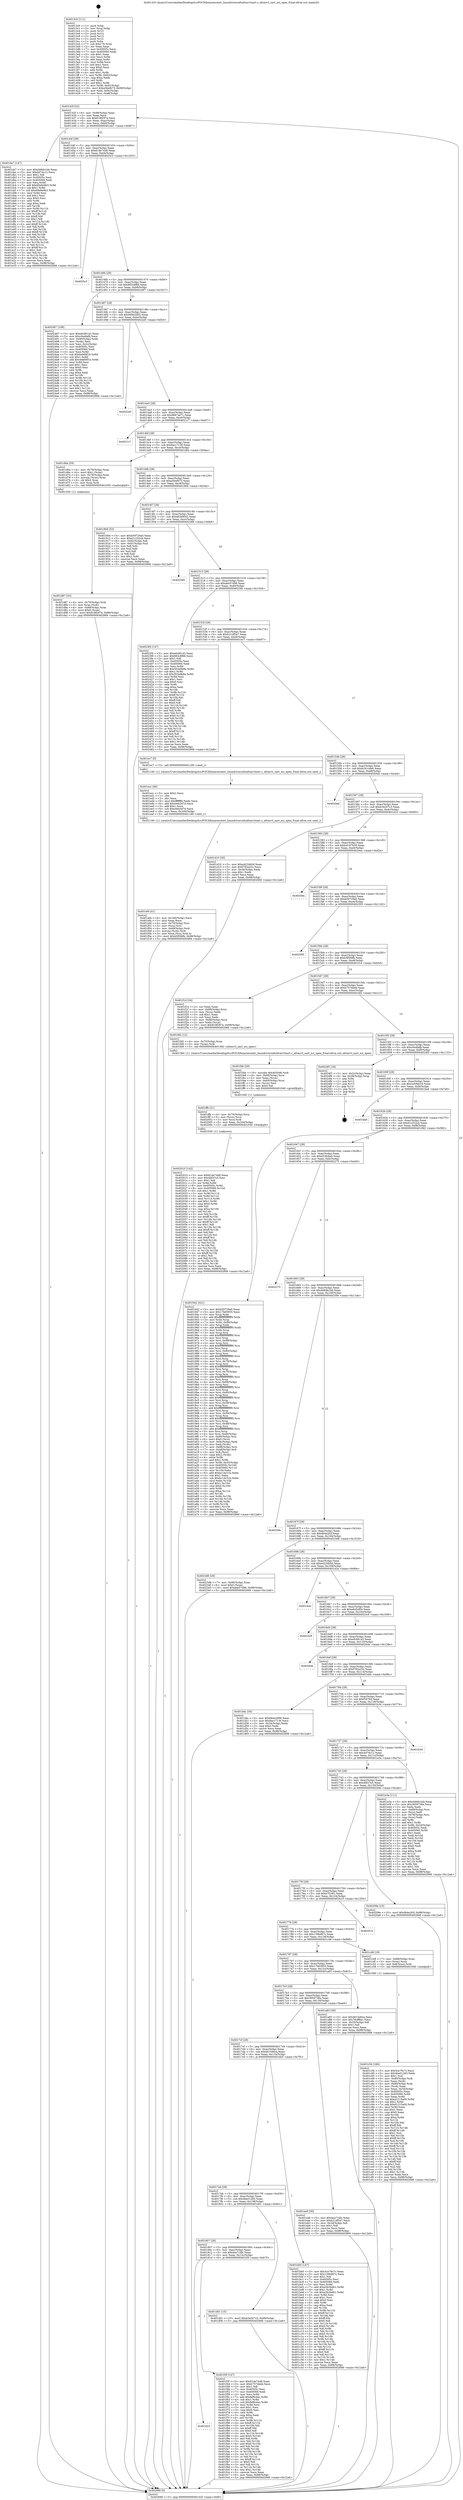 digraph "0x4013c0" {
  label = "0x4013c0 (/mnt/c/Users/mathe/Desktop/tcc/POCII/binaries/extr_linuxdriversnfcnfcmrvluart.c_nfcmrvl_uart_nci_open_Final-ollvm.out::main(0))"
  labelloc = "t"
  node[shape=record]

  Entry [label="",width=0.3,height=0.3,shape=circle,fillcolor=black,style=filled]
  "0x40142f" [label="{
     0x40142f [32]\l
     | [instrs]\l
     &nbsp;&nbsp;0x40142f \<+6\>: mov -0x98(%rbp),%eax\l
     &nbsp;&nbsp;0x401435 \<+2\>: mov %eax,%ecx\l
     &nbsp;&nbsp;0x401437 \<+6\>: sub $0x818f297e,%ecx\l
     &nbsp;&nbsp;0x40143d \<+6\>: mov %eax,-0xac(%rbp)\l
     &nbsp;&nbsp;0x401443 \<+6\>: mov %ecx,-0xb0(%rbp)\l
     &nbsp;&nbsp;0x401449 \<+6\>: je 0000000000401da7 \<main+0x9e7\>\l
  }"]
  "0x401da7" [label="{
     0x401da7 [147]\l
     | [instrs]\l
     &nbsp;&nbsp;0x401da7 \<+5\>: mov $0xd484b1bb,%eax\l
     &nbsp;&nbsp;0x401dac \<+5\>: mov $0x4d7dc12,%ecx\l
     &nbsp;&nbsp;0x401db1 \<+2\>: mov $0x1,%dl\l
     &nbsp;&nbsp;0x401db3 \<+7\>: mov 0x40505c,%esi\l
     &nbsp;&nbsp;0x401dba \<+7\>: mov 0x405060,%edi\l
     &nbsp;&nbsp;0x401dc1 \<+3\>: mov %esi,%r8d\l
     &nbsp;&nbsp;0x401dc4 \<+7\>: add $0x60e6e9b3,%r8d\l
     &nbsp;&nbsp;0x401dcb \<+4\>: sub $0x1,%r8d\l
     &nbsp;&nbsp;0x401dcf \<+7\>: sub $0x60e6e9b3,%r8d\l
     &nbsp;&nbsp;0x401dd6 \<+4\>: imul %r8d,%esi\l
     &nbsp;&nbsp;0x401dda \<+3\>: and $0x1,%esi\l
     &nbsp;&nbsp;0x401ddd \<+3\>: cmp $0x0,%esi\l
     &nbsp;&nbsp;0x401de0 \<+4\>: sete %r9b\l
     &nbsp;&nbsp;0x401de4 \<+3\>: cmp $0xa,%edi\l
     &nbsp;&nbsp;0x401de7 \<+4\>: setl %r10b\l
     &nbsp;&nbsp;0x401deb \<+3\>: mov %r9b,%r11b\l
     &nbsp;&nbsp;0x401dee \<+4\>: xor $0xff,%r11b\l
     &nbsp;&nbsp;0x401df2 \<+3\>: mov %r10b,%bl\l
     &nbsp;&nbsp;0x401df5 \<+3\>: xor $0xff,%bl\l
     &nbsp;&nbsp;0x401df8 \<+3\>: xor $0x1,%dl\l
     &nbsp;&nbsp;0x401dfb \<+3\>: mov %r11b,%r14b\l
     &nbsp;&nbsp;0x401dfe \<+4\>: and $0xff,%r14b\l
     &nbsp;&nbsp;0x401e02 \<+3\>: and %dl,%r9b\l
     &nbsp;&nbsp;0x401e05 \<+3\>: mov %bl,%r15b\l
     &nbsp;&nbsp;0x401e08 \<+4\>: and $0xff,%r15b\l
     &nbsp;&nbsp;0x401e0c \<+3\>: and %dl,%r10b\l
     &nbsp;&nbsp;0x401e0f \<+3\>: or %r9b,%r14b\l
     &nbsp;&nbsp;0x401e12 \<+3\>: or %r10b,%r15b\l
     &nbsp;&nbsp;0x401e15 \<+3\>: xor %r15b,%r14b\l
     &nbsp;&nbsp;0x401e18 \<+3\>: or %bl,%r11b\l
     &nbsp;&nbsp;0x401e1b \<+4\>: xor $0xff,%r11b\l
     &nbsp;&nbsp;0x401e1f \<+3\>: or $0x1,%dl\l
     &nbsp;&nbsp;0x401e22 \<+3\>: and %dl,%r11b\l
     &nbsp;&nbsp;0x401e25 \<+3\>: or %r11b,%r14b\l
     &nbsp;&nbsp;0x401e28 \<+4\>: test $0x1,%r14b\l
     &nbsp;&nbsp;0x401e2c \<+3\>: cmovne %ecx,%eax\l
     &nbsp;&nbsp;0x401e2f \<+6\>: mov %eax,-0x98(%rbp)\l
     &nbsp;&nbsp;0x401e35 \<+5\>: jmp 0000000000402666 \<main+0x12a6\>\l
  }"]
  "0x40144f" [label="{
     0x40144f [28]\l
     | [instrs]\l
     &nbsp;&nbsp;0x40144f \<+5\>: jmp 0000000000401454 \<main+0x94\>\l
     &nbsp;&nbsp;0x401454 \<+6\>: mov -0xac(%rbp),%eax\l
     &nbsp;&nbsp;0x40145a \<+5\>: sub $0x81de7448,%eax\l
     &nbsp;&nbsp;0x40145f \<+6\>: mov %eax,-0xb4(%rbp)\l
     &nbsp;&nbsp;0x401465 \<+6\>: je 00000000004025c3 \<main+0x1203\>\l
  }"]
  Exit [label="",width=0.3,height=0.3,shape=circle,fillcolor=black,style=filled,peripheries=2]
  "0x4025c3" [label="{
     0x4025c3\l
  }", style=dashed]
  "0x40146b" [label="{
     0x40146b [28]\l
     | [instrs]\l
     &nbsp;&nbsp;0x40146b \<+5\>: jmp 0000000000401470 \<main+0xb0\>\l
     &nbsp;&nbsp;0x401470 \<+6\>: mov -0xac(%rbp),%eax\l
     &nbsp;&nbsp;0x401476 \<+5\>: sub $0x883c6f66,%eax\l
     &nbsp;&nbsp;0x40147b \<+6\>: mov %eax,-0xb8(%rbp)\l
     &nbsp;&nbsp;0x401481 \<+6\>: je 0000000000402487 \<main+0x10c7\>\l
  }"]
  "0x402010" [label="{
     0x402010 [142]\l
     | [instrs]\l
     &nbsp;&nbsp;0x402010 \<+5\>: mov $0x81de7448,%eax\l
     &nbsp;&nbsp;0x402015 \<+5\>: mov $0x4fd37e3,%esi\l
     &nbsp;&nbsp;0x40201a \<+2\>: mov $0x1,%dl\l
     &nbsp;&nbsp;0x40201c \<+3\>: xor %r8d,%r8d\l
     &nbsp;&nbsp;0x40201f \<+8\>: mov 0x40505c,%r9d\l
     &nbsp;&nbsp;0x402027 \<+8\>: mov 0x405060,%r10d\l
     &nbsp;&nbsp;0x40202f \<+4\>: sub $0x1,%r8d\l
     &nbsp;&nbsp;0x402033 \<+3\>: mov %r9d,%r11d\l
     &nbsp;&nbsp;0x402036 \<+3\>: add %r8d,%r11d\l
     &nbsp;&nbsp;0x402039 \<+4\>: imul %r11d,%r9d\l
     &nbsp;&nbsp;0x40203d \<+4\>: and $0x1,%r9d\l
     &nbsp;&nbsp;0x402041 \<+4\>: cmp $0x0,%r9d\l
     &nbsp;&nbsp;0x402045 \<+3\>: sete %bl\l
     &nbsp;&nbsp;0x402048 \<+4\>: cmp $0xa,%r10d\l
     &nbsp;&nbsp;0x40204c \<+4\>: setl %r14b\l
     &nbsp;&nbsp;0x402050 \<+3\>: mov %bl,%r15b\l
     &nbsp;&nbsp;0x402053 \<+4\>: xor $0xff,%r15b\l
     &nbsp;&nbsp;0x402057 \<+3\>: mov %r14b,%r12b\l
     &nbsp;&nbsp;0x40205a \<+4\>: xor $0xff,%r12b\l
     &nbsp;&nbsp;0x40205e \<+3\>: xor $0x1,%dl\l
     &nbsp;&nbsp;0x402061 \<+3\>: mov %r15b,%r13b\l
     &nbsp;&nbsp;0x402064 \<+4\>: and $0xff,%r13b\l
     &nbsp;&nbsp;0x402068 \<+2\>: and %dl,%bl\l
     &nbsp;&nbsp;0x40206a \<+3\>: mov %r12b,%cl\l
     &nbsp;&nbsp;0x40206d \<+3\>: and $0xff,%cl\l
     &nbsp;&nbsp;0x402070 \<+3\>: and %dl,%r14b\l
     &nbsp;&nbsp;0x402073 \<+3\>: or %bl,%r13b\l
     &nbsp;&nbsp;0x402076 \<+3\>: or %r14b,%cl\l
     &nbsp;&nbsp;0x402079 \<+3\>: xor %cl,%r13b\l
     &nbsp;&nbsp;0x40207c \<+3\>: or %r12b,%r15b\l
     &nbsp;&nbsp;0x40207f \<+4\>: xor $0xff,%r15b\l
     &nbsp;&nbsp;0x402083 \<+3\>: or $0x1,%dl\l
     &nbsp;&nbsp;0x402086 \<+3\>: and %dl,%r15b\l
     &nbsp;&nbsp;0x402089 \<+3\>: or %r15b,%r13b\l
     &nbsp;&nbsp;0x40208c \<+4\>: test $0x1,%r13b\l
     &nbsp;&nbsp;0x402090 \<+3\>: cmovne %esi,%eax\l
     &nbsp;&nbsp;0x402093 \<+6\>: mov %eax,-0x98(%rbp)\l
     &nbsp;&nbsp;0x402099 \<+5\>: jmp 0000000000402666 \<main+0x12a6\>\l
  }"]
  "0x402487" [label="{
     0x402487 [108]\l
     | [instrs]\l
     &nbsp;&nbsp;0x402487 \<+5\>: mov $0xefc08143,%eax\l
     &nbsp;&nbsp;0x40248c \<+5\>: mov $0xc0a4fafb,%ecx\l
     &nbsp;&nbsp;0x402491 \<+7\>: mov -0x90(%rbp),%rdx\l
     &nbsp;&nbsp;0x402498 \<+2\>: mov (%rdx),%esi\l
     &nbsp;&nbsp;0x40249a \<+3\>: mov %esi,-0x2c(%rbp)\l
     &nbsp;&nbsp;0x40249d \<+7\>: mov 0x40505c,%esi\l
     &nbsp;&nbsp;0x4024a4 \<+7\>: mov 0x405060,%edi\l
     &nbsp;&nbsp;0x4024ab \<+3\>: mov %esi,%r8d\l
     &nbsp;&nbsp;0x4024ae \<+7\>: sub $0x4eb66f1b,%r8d\l
     &nbsp;&nbsp;0x4024b5 \<+4\>: sub $0x1,%r8d\l
     &nbsp;&nbsp;0x4024b9 \<+7\>: add $0x4eb66f1b,%r8d\l
     &nbsp;&nbsp;0x4024c0 \<+4\>: imul %r8d,%esi\l
     &nbsp;&nbsp;0x4024c4 \<+3\>: and $0x1,%esi\l
     &nbsp;&nbsp;0x4024c7 \<+3\>: cmp $0x0,%esi\l
     &nbsp;&nbsp;0x4024ca \<+4\>: sete %r9b\l
     &nbsp;&nbsp;0x4024ce \<+3\>: cmp $0xa,%edi\l
     &nbsp;&nbsp;0x4024d1 \<+4\>: setl %r10b\l
     &nbsp;&nbsp;0x4024d5 \<+3\>: mov %r9b,%r11b\l
     &nbsp;&nbsp;0x4024d8 \<+3\>: and %r10b,%r11b\l
     &nbsp;&nbsp;0x4024db \<+3\>: xor %r10b,%r9b\l
     &nbsp;&nbsp;0x4024de \<+3\>: or %r9b,%r11b\l
     &nbsp;&nbsp;0x4024e1 \<+4\>: test $0x1,%r11b\l
     &nbsp;&nbsp;0x4024e5 \<+3\>: cmovne %ecx,%eax\l
     &nbsp;&nbsp;0x4024e8 \<+6\>: mov %eax,-0x98(%rbp)\l
     &nbsp;&nbsp;0x4024ee \<+5\>: jmp 0000000000402666 \<main+0x12a6\>\l
  }"]
  "0x401487" [label="{
     0x401487 [28]\l
     | [instrs]\l
     &nbsp;&nbsp;0x401487 \<+5\>: jmp 000000000040148c \<main+0xcc\>\l
     &nbsp;&nbsp;0x40148c \<+6\>: mov -0xac(%rbp),%eax\l
     &nbsp;&nbsp;0x401492 \<+5\>: sub $0x94842d02,%eax\l
     &nbsp;&nbsp;0x401497 \<+6\>: mov %eax,-0xbc(%rbp)\l
     &nbsp;&nbsp;0x40149d \<+6\>: je 00000000004022e0 \<main+0xf20\>\l
  }"]
  "0x401ffb" [label="{
     0x401ffb [21]\l
     | [instrs]\l
     &nbsp;&nbsp;0x401ffb \<+4\>: mov -0x70(%rbp),%rcx\l
     &nbsp;&nbsp;0x401fff \<+3\>: mov (%rcx),%rcx\l
     &nbsp;&nbsp;0x402002 \<+3\>: mov %rcx,%rdi\l
     &nbsp;&nbsp;0x402005 \<+6\>: mov %eax,-0x164(%rbp)\l
     &nbsp;&nbsp;0x40200b \<+5\>: call 0000000000401030 \<free@plt\>\l
     | [calls]\l
     &nbsp;&nbsp;0x401030 \{1\} (unknown)\l
  }"]
  "0x4022e0" [label="{
     0x4022e0\l
  }", style=dashed]
  "0x4014a3" [label="{
     0x4014a3 [28]\l
     | [instrs]\l
     &nbsp;&nbsp;0x4014a3 \<+5\>: jmp 00000000004014a8 \<main+0xe8\>\l
     &nbsp;&nbsp;0x4014a8 \<+6\>: mov -0xac(%rbp),%eax\l
     &nbsp;&nbsp;0x4014ae \<+5\>: sub $0x9667ae71,%eax\l
     &nbsp;&nbsp;0x4014b3 \<+6\>: mov %eax,-0xc0(%rbp)\l
     &nbsp;&nbsp;0x4014b9 \<+6\>: je 00000000004021c7 \<main+0xe07\>\l
  }"]
  "0x401fde" [label="{
     0x401fde [29]\l
     | [instrs]\l
     &nbsp;&nbsp;0x401fde \<+10\>: movabs $0x4030d6,%rdi\l
     &nbsp;&nbsp;0x401fe8 \<+4\>: mov -0x60(%rbp),%rcx\l
     &nbsp;&nbsp;0x401fec \<+2\>: mov %eax,(%rcx)\l
     &nbsp;&nbsp;0x401fee \<+4\>: mov -0x60(%rbp),%rcx\l
     &nbsp;&nbsp;0x401ff2 \<+2\>: mov (%rcx),%esi\l
     &nbsp;&nbsp;0x401ff4 \<+2\>: mov $0x0,%al\l
     &nbsp;&nbsp;0x401ff6 \<+5\>: call 0000000000401040 \<printf@plt\>\l
     | [calls]\l
     &nbsp;&nbsp;0x401040 \{1\} (unknown)\l
  }"]
  "0x4021c7" [label="{
     0x4021c7\l
  }", style=dashed]
  "0x4014bf" [label="{
     0x4014bf [28]\l
     | [instrs]\l
     &nbsp;&nbsp;0x4014bf \<+5\>: jmp 00000000004014c4 \<main+0x104\>\l
     &nbsp;&nbsp;0x4014c4 \<+6\>: mov -0xac(%rbp),%eax\l
     &nbsp;&nbsp;0x4014ca \<+5\>: sub $0x9acc7136,%eax\l
     &nbsp;&nbsp;0x4014cf \<+6\>: mov %eax,-0xc4(%rbp)\l
     &nbsp;&nbsp;0x4014d5 \<+6\>: je 0000000000401d6a \<main+0x9aa\>\l
  }"]
  "0x401823" [label="{
     0x401823\l
  }", style=dashed]
  "0x401d6a" [label="{
     0x401d6a [29]\l
     | [instrs]\l
     &nbsp;&nbsp;0x401d6a \<+4\>: mov -0x78(%rbp),%rax\l
     &nbsp;&nbsp;0x401d6e \<+6\>: movl $0x1,(%rax)\l
     &nbsp;&nbsp;0x401d74 \<+4\>: mov -0x78(%rbp),%rax\l
     &nbsp;&nbsp;0x401d78 \<+3\>: movslq (%rax),%rax\l
     &nbsp;&nbsp;0x401d7b \<+4\>: shl $0x2,%rax\l
     &nbsp;&nbsp;0x401d7f \<+3\>: mov %rax,%rdi\l
     &nbsp;&nbsp;0x401d82 \<+5\>: call 0000000000401050 \<malloc@plt\>\l
     | [calls]\l
     &nbsp;&nbsp;0x401050 \{1\} (unknown)\l
  }"]
  "0x4014db" [label="{
     0x4014db [28]\l
     | [instrs]\l
     &nbsp;&nbsp;0x4014db \<+5\>: jmp 00000000004014e0 \<main+0x120\>\l
     &nbsp;&nbsp;0x4014e0 \<+6\>: mov -0xac(%rbp),%eax\l
     &nbsp;&nbsp;0x4014e6 \<+5\>: sub $0xa5befb73,%eax\l
     &nbsp;&nbsp;0x4014eb \<+6\>: mov %eax,-0xc8(%rbp)\l
     &nbsp;&nbsp;0x4014f1 \<+6\>: je 000000000040190d \<main+0x54d\>\l
  }"]
  "0x401f3f" [label="{
     0x401f3f [147]\l
     | [instrs]\l
     &nbsp;&nbsp;0x401f3f \<+5\>: mov $0x81de7448,%eax\l
     &nbsp;&nbsp;0x401f44 \<+5\>: mov $0xb7574bdd,%ecx\l
     &nbsp;&nbsp;0x401f49 \<+2\>: mov $0x1,%dl\l
     &nbsp;&nbsp;0x401f4b \<+7\>: mov 0x40505c,%esi\l
     &nbsp;&nbsp;0x401f52 \<+7\>: mov 0x405060,%edi\l
     &nbsp;&nbsp;0x401f59 \<+3\>: mov %esi,%r8d\l
     &nbsp;&nbsp;0x401f5c \<+7\>: add $0xfef6cdac,%r8d\l
     &nbsp;&nbsp;0x401f63 \<+4\>: sub $0x1,%r8d\l
     &nbsp;&nbsp;0x401f67 \<+7\>: sub $0xfef6cdac,%r8d\l
     &nbsp;&nbsp;0x401f6e \<+4\>: imul %r8d,%esi\l
     &nbsp;&nbsp;0x401f72 \<+3\>: and $0x1,%esi\l
     &nbsp;&nbsp;0x401f75 \<+3\>: cmp $0x0,%esi\l
     &nbsp;&nbsp;0x401f78 \<+4\>: sete %r9b\l
     &nbsp;&nbsp;0x401f7c \<+3\>: cmp $0xa,%edi\l
     &nbsp;&nbsp;0x401f7f \<+4\>: setl %r10b\l
     &nbsp;&nbsp;0x401f83 \<+3\>: mov %r9b,%r11b\l
     &nbsp;&nbsp;0x401f86 \<+4\>: xor $0xff,%r11b\l
     &nbsp;&nbsp;0x401f8a \<+3\>: mov %r10b,%bl\l
     &nbsp;&nbsp;0x401f8d \<+3\>: xor $0xff,%bl\l
     &nbsp;&nbsp;0x401f90 \<+3\>: xor $0x0,%dl\l
     &nbsp;&nbsp;0x401f93 \<+3\>: mov %r11b,%r14b\l
     &nbsp;&nbsp;0x401f96 \<+4\>: and $0x0,%r14b\l
     &nbsp;&nbsp;0x401f9a \<+3\>: and %dl,%r9b\l
     &nbsp;&nbsp;0x401f9d \<+3\>: mov %bl,%r15b\l
     &nbsp;&nbsp;0x401fa0 \<+4\>: and $0x0,%r15b\l
     &nbsp;&nbsp;0x401fa4 \<+3\>: and %dl,%r10b\l
     &nbsp;&nbsp;0x401fa7 \<+3\>: or %r9b,%r14b\l
     &nbsp;&nbsp;0x401faa \<+3\>: or %r10b,%r15b\l
     &nbsp;&nbsp;0x401fad \<+3\>: xor %r15b,%r14b\l
     &nbsp;&nbsp;0x401fb0 \<+3\>: or %bl,%r11b\l
     &nbsp;&nbsp;0x401fb3 \<+4\>: xor $0xff,%r11b\l
     &nbsp;&nbsp;0x401fb7 \<+3\>: or $0x0,%dl\l
     &nbsp;&nbsp;0x401fba \<+3\>: and %dl,%r11b\l
     &nbsp;&nbsp;0x401fbd \<+3\>: or %r11b,%r14b\l
     &nbsp;&nbsp;0x401fc0 \<+4\>: test $0x1,%r14b\l
     &nbsp;&nbsp;0x401fc4 \<+3\>: cmovne %ecx,%eax\l
     &nbsp;&nbsp;0x401fc7 \<+6\>: mov %eax,-0x98(%rbp)\l
     &nbsp;&nbsp;0x401fcd \<+5\>: jmp 0000000000402666 \<main+0x12a6\>\l
  }"]
  "0x40190d" [label="{
     0x40190d [53]\l
     | [instrs]\l
     &nbsp;&nbsp;0x40190d \<+5\>: mov $0xb59729a0,%eax\l
     &nbsp;&nbsp;0x401912 \<+5\>: mov $0xd1c252cb,%ecx\l
     &nbsp;&nbsp;0x401917 \<+6\>: mov -0x92(%rbp),%dl\l
     &nbsp;&nbsp;0x40191d \<+7\>: mov -0x91(%rbp),%sil\l
     &nbsp;&nbsp;0x401924 \<+3\>: mov %dl,%dil\l
     &nbsp;&nbsp;0x401927 \<+3\>: and %sil,%dil\l
     &nbsp;&nbsp;0x40192a \<+3\>: xor %sil,%dl\l
     &nbsp;&nbsp;0x40192d \<+3\>: or %dl,%dil\l
     &nbsp;&nbsp;0x401930 \<+4\>: test $0x1,%dil\l
     &nbsp;&nbsp;0x401934 \<+3\>: cmovne %ecx,%eax\l
     &nbsp;&nbsp;0x401937 \<+6\>: mov %eax,-0x98(%rbp)\l
     &nbsp;&nbsp;0x40193d \<+5\>: jmp 0000000000402666 \<main+0x12a6\>\l
  }"]
  "0x4014f7" [label="{
     0x4014f7 [28]\l
     | [instrs]\l
     &nbsp;&nbsp;0x4014f7 \<+5\>: jmp 00000000004014fc \<main+0x13c\>\l
     &nbsp;&nbsp;0x4014fc \<+6\>: mov -0xac(%rbp),%eax\l
     &nbsp;&nbsp;0x401502 \<+5\>: sub $0xa83e9042,%eax\l
     &nbsp;&nbsp;0x401507 \<+6\>: mov %eax,-0xcc(%rbp)\l
     &nbsp;&nbsp;0x40150d \<+6\>: je 0000000000402369 \<main+0xfa9\>\l
  }"]
  "0x402666" [label="{
     0x402666 [5]\l
     | [instrs]\l
     &nbsp;&nbsp;0x402666 \<+5\>: jmp 000000000040142f \<main+0x6f\>\l
  }"]
  "0x4013c0" [label="{
     0x4013c0 [111]\l
     | [instrs]\l
     &nbsp;&nbsp;0x4013c0 \<+1\>: push %rbp\l
     &nbsp;&nbsp;0x4013c1 \<+3\>: mov %rsp,%rbp\l
     &nbsp;&nbsp;0x4013c4 \<+2\>: push %r15\l
     &nbsp;&nbsp;0x4013c6 \<+2\>: push %r14\l
     &nbsp;&nbsp;0x4013c8 \<+2\>: push %r13\l
     &nbsp;&nbsp;0x4013ca \<+2\>: push %r12\l
     &nbsp;&nbsp;0x4013cc \<+1\>: push %rbx\l
     &nbsp;&nbsp;0x4013cd \<+7\>: sub $0x178,%rsp\l
     &nbsp;&nbsp;0x4013d4 \<+2\>: xor %eax,%eax\l
     &nbsp;&nbsp;0x4013d6 \<+7\>: mov 0x40505c,%ecx\l
     &nbsp;&nbsp;0x4013dd \<+7\>: mov 0x405060,%edx\l
     &nbsp;&nbsp;0x4013e4 \<+3\>: sub $0x1,%eax\l
     &nbsp;&nbsp;0x4013e7 \<+3\>: mov %ecx,%r8d\l
     &nbsp;&nbsp;0x4013ea \<+3\>: add %eax,%r8d\l
     &nbsp;&nbsp;0x4013ed \<+4\>: imul %r8d,%ecx\l
     &nbsp;&nbsp;0x4013f1 \<+3\>: and $0x1,%ecx\l
     &nbsp;&nbsp;0x4013f4 \<+3\>: cmp $0x0,%ecx\l
     &nbsp;&nbsp;0x4013f7 \<+4\>: sete %r9b\l
     &nbsp;&nbsp;0x4013fb \<+4\>: and $0x1,%r9b\l
     &nbsp;&nbsp;0x4013ff \<+7\>: mov %r9b,-0x92(%rbp)\l
     &nbsp;&nbsp;0x401406 \<+3\>: cmp $0xa,%edx\l
     &nbsp;&nbsp;0x401409 \<+4\>: setl %r9b\l
     &nbsp;&nbsp;0x40140d \<+4\>: and $0x1,%r9b\l
     &nbsp;&nbsp;0x401411 \<+7\>: mov %r9b,-0x91(%rbp)\l
     &nbsp;&nbsp;0x401418 \<+10\>: movl $0xa5befb73,-0x98(%rbp)\l
     &nbsp;&nbsp;0x401422 \<+6\>: mov %edi,-0x9c(%rbp)\l
     &nbsp;&nbsp;0x401428 \<+7\>: mov %rsi,-0xa8(%rbp)\l
  }"]
  "0x401ef4" [label="{
     0x401ef4 [41]\l
     | [instrs]\l
     &nbsp;&nbsp;0x401ef4 \<+6\>: mov -0x160(%rbp),%ecx\l
     &nbsp;&nbsp;0x401efa \<+3\>: imul %eax,%ecx\l
     &nbsp;&nbsp;0x401efd \<+4\>: mov -0x70(%rbp),%rsi\l
     &nbsp;&nbsp;0x401f01 \<+3\>: mov (%rsi),%rsi\l
     &nbsp;&nbsp;0x401f04 \<+4\>: mov -0x68(%rbp),%rdi\l
     &nbsp;&nbsp;0x401f08 \<+3\>: movslq (%rdi),%rdi\l
     &nbsp;&nbsp;0x401f0b \<+3\>: mov %ecx,(%rsi,%rdi,4)\l
     &nbsp;&nbsp;0x401f0e \<+10\>: movl $0xb5f5fdfb,-0x98(%rbp)\l
     &nbsp;&nbsp;0x401f18 \<+5\>: jmp 0000000000402666 \<main+0x12a6\>\l
  }"]
  "0x402369" [label="{
     0x402369\l
  }", style=dashed]
  "0x401513" [label="{
     0x401513 [28]\l
     | [instrs]\l
     &nbsp;&nbsp;0x401513 \<+5\>: jmp 0000000000401518 \<main+0x158\>\l
     &nbsp;&nbsp;0x401518 \<+6\>: mov -0xac(%rbp),%eax\l
     &nbsp;&nbsp;0x40151e \<+5\>: sub $0xabe57d96,%eax\l
     &nbsp;&nbsp;0x401523 \<+6\>: mov %eax,-0xd0(%rbp)\l
     &nbsp;&nbsp;0x401529 \<+6\>: je 00000000004023f4 \<main+0x1034\>\l
  }"]
  "0x401ecc" [label="{
     0x401ecc [40]\l
     | [instrs]\l
     &nbsp;&nbsp;0x401ecc \<+5\>: mov $0x2,%ecx\l
     &nbsp;&nbsp;0x401ed1 \<+1\>: cltd\l
     &nbsp;&nbsp;0x401ed2 \<+2\>: idiv %ecx\l
     &nbsp;&nbsp;0x401ed4 \<+6\>: imul $0xfffffffe,%edx,%ecx\l
     &nbsp;&nbsp;0x401eda \<+6\>: add $0x44fa3d7d,%ecx\l
     &nbsp;&nbsp;0x401ee0 \<+3\>: add $0x1,%ecx\l
     &nbsp;&nbsp;0x401ee3 \<+6\>: sub $0x44fa3d7d,%ecx\l
     &nbsp;&nbsp;0x401ee9 \<+6\>: mov %ecx,-0x160(%rbp)\l
     &nbsp;&nbsp;0x401eef \<+5\>: call 0000000000401160 \<next_i\>\l
     | [calls]\l
     &nbsp;&nbsp;0x401160 \{1\} (/mnt/c/Users/mathe/Desktop/tcc/POCII/binaries/extr_linuxdriversnfcnfcmrvluart.c_nfcmrvl_uart_nci_open_Final-ollvm.out::next_i)\l
  }"]
  "0x4023f4" [label="{
     0x4023f4 [147]\l
     | [instrs]\l
     &nbsp;&nbsp;0x4023f4 \<+5\>: mov $0xefc08143,%eax\l
     &nbsp;&nbsp;0x4023f9 \<+5\>: mov $0x883c6f66,%ecx\l
     &nbsp;&nbsp;0x4023fe \<+2\>: mov $0x1,%dl\l
     &nbsp;&nbsp;0x402400 \<+7\>: mov 0x40505c,%esi\l
     &nbsp;&nbsp;0x402407 \<+7\>: mov 0x405060,%edi\l
     &nbsp;&nbsp;0x40240e \<+3\>: mov %esi,%r8d\l
     &nbsp;&nbsp;0x402411 \<+7\>: add $0x503a9b8a,%r8d\l
     &nbsp;&nbsp;0x402418 \<+4\>: sub $0x1,%r8d\l
     &nbsp;&nbsp;0x40241c \<+7\>: sub $0x503a9b8a,%r8d\l
     &nbsp;&nbsp;0x402423 \<+4\>: imul %r8d,%esi\l
     &nbsp;&nbsp;0x402427 \<+3\>: and $0x1,%esi\l
     &nbsp;&nbsp;0x40242a \<+3\>: cmp $0x0,%esi\l
     &nbsp;&nbsp;0x40242d \<+4\>: sete %r9b\l
     &nbsp;&nbsp;0x402431 \<+3\>: cmp $0xa,%edi\l
     &nbsp;&nbsp;0x402434 \<+4\>: setl %r10b\l
     &nbsp;&nbsp;0x402438 \<+3\>: mov %r9b,%r11b\l
     &nbsp;&nbsp;0x40243b \<+4\>: xor $0xff,%r11b\l
     &nbsp;&nbsp;0x40243f \<+3\>: mov %r10b,%bl\l
     &nbsp;&nbsp;0x402442 \<+3\>: xor $0xff,%bl\l
     &nbsp;&nbsp;0x402445 \<+3\>: xor $0x0,%dl\l
     &nbsp;&nbsp;0x402448 \<+3\>: mov %r11b,%r14b\l
     &nbsp;&nbsp;0x40244b \<+4\>: and $0x0,%r14b\l
     &nbsp;&nbsp;0x40244f \<+3\>: and %dl,%r9b\l
     &nbsp;&nbsp;0x402452 \<+3\>: mov %bl,%r15b\l
     &nbsp;&nbsp;0x402455 \<+4\>: and $0x0,%r15b\l
     &nbsp;&nbsp;0x402459 \<+3\>: and %dl,%r10b\l
     &nbsp;&nbsp;0x40245c \<+3\>: or %r9b,%r14b\l
     &nbsp;&nbsp;0x40245f \<+3\>: or %r10b,%r15b\l
     &nbsp;&nbsp;0x402462 \<+3\>: xor %r15b,%r14b\l
     &nbsp;&nbsp;0x402465 \<+3\>: or %bl,%r11b\l
     &nbsp;&nbsp;0x402468 \<+4\>: xor $0xff,%r11b\l
     &nbsp;&nbsp;0x40246c \<+3\>: or $0x0,%dl\l
     &nbsp;&nbsp;0x40246f \<+3\>: and %dl,%r11b\l
     &nbsp;&nbsp;0x402472 \<+3\>: or %r11b,%r14b\l
     &nbsp;&nbsp;0x402475 \<+4\>: test $0x1,%r14b\l
     &nbsp;&nbsp;0x402479 \<+3\>: cmovne %ecx,%eax\l
     &nbsp;&nbsp;0x40247c \<+6\>: mov %eax,-0x98(%rbp)\l
     &nbsp;&nbsp;0x402482 \<+5\>: jmp 0000000000402666 \<main+0x12a6\>\l
  }"]
  "0x40152f" [label="{
     0x40152f [28]\l
     | [instrs]\l
     &nbsp;&nbsp;0x40152f \<+5\>: jmp 0000000000401534 \<main+0x174\>\l
     &nbsp;&nbsp;0x401534 \<+6\>: mov -0xac(%rbp),%eax\l
     &nbsp;&nbsp;0x40153a \<+5\>: sub $0xb21df5a7,%eax\l
     &nbsp;&nbsp;0x40153f \<+6\>: mov %eax,-0xd4(%rbp)\l
     &nbsp;&nbsp;0x401545 \<+6\>: je 0000000000401ec7 \<main+0xb07\>\l
  }"]
  "0x401d87" [label="{
     0x401d87 [32]\l
     | [instrs]\l
     &nbsp;&nbsp;0x401d87 \<+4\>: mov -0x70(%rbp),%rdi\l
     &nbsp;&nbsp;0x401d8b \<+3\>: mov %rax,(%rdi)\l
     &nbsp;&nbsp;0x401d8e \<+4\>: mov -0x68(%rbp),%rax\l
     &nbsp;&nbsp;0x401d92 \<+6\>: movl $0x0,(%rax)\l
     &nbsp;&nbsp;0x401d98 \<+10\>: movl $0x818f297e,-0x98(%rbp)\l
     &nbsp;&nbsp;0x401da2 \<+5\>: jmp 0000000000402666 \<main+0x12a6\>\l
  }"]
  "0x401ec7" [label="{
     0x401ec7 [5]\l
     | [instrs]\l
     &nbsp;&nbsp;0x401ec7 \<+5\>: call 0000000000401160 \<next_i\>\l
     | [calls]\l
     &nbsp;&nbsp;0x401160 \{1\} (/mnt/c/Users/mathe/Desktop/tcc/POCII/binaries/extr_linuxdriversnfcnfcmrvluart.c_nfcmrvl_uart_nci_open_Final-ollvm.out::next_i)\l
  }"]
  "0x40154b" [label="{
     0x40154b [28]\l
     | [instrs]\l
     &nbsp;&nbsp;0x40154b \<+5\>: jmp 0000000000401550 \<main+0x190\>\l
     &nbsp;&nbsp;0x401550 \<+6\>: mov -0xac(%rbp),%eax\l
     &nbsp;&nbsp;0x401556 \<+5\>: sub $0xb241c6e0,%eax\l
     &nbsp;&nbsp;0x40155b \<+6\>: mov %eax,-0xd8(%rbp)\l
     &nbsp;&nbsp;0x401561 \<+6\>: je 00000000004020ad \<main+0xced\>\l
  }"]
  "0x401807" [label="{
     0x401807 [28]\l
     | [instrs]\l
     &nbsp;&nbsp;0x401807 \<+5\>: jmp 000000000040180c \<main+0x44c\>\l
     &nbsp;&nbsp;0x40180c \<+6\>: mov -0xac(%rbp),%eax\l
     &nbsp;&nbsp;0x401812 \<+5\>: sub $0x4ea71dfc,%eax\l
     &nbsp;&nbsp;0x401817 \<+6\>: mov %eax,-0x13c(%rbp)\l
     &nbsp;&nbsp;0x40181d \<+6\>: je 0000000000401f3f \<main+0xb7f\>\l
  }"]
  "0x4020ad" [label="{
     0x4020ad\l
  }", style=dashed]
  "0x401567" [label="{
     0x401567 [28]\l
     | [instrs]\l
     &nbsp;&nbsp;0x401567 \<+5\>: jmp 000000000040156c \<main+0x1ac\>\l
     &nbsp;&nbsp;0x40156c \<+6\>: mov -0xac(%rbp),%eax\l
     &nbsp;&nbsp;0x401572 \<+5\>: sub $0xb34207c3,%eax\l
     &nbsp;&nbsp;0x401577 \<+6\>: mov %eax,-0xdc(%rbp)\l
     &nbsp;&nbsp;0x40157d \<+6\>: je 0000000000401d10 \<main+0x950\>\l
  }"]
  "0x401d01" [label="{
     0x401d01 [15]\l
     | [instrs]\l
     &nbsp;&nbsp;0x401d01 \<+10\>: movl $0xb34207c3,-0x98(%rbp)\l
     &nbsp;&nbsp;0x401d0b \<+5\>: jmp 0000000000402666 \<main+0x12a6\>\l
  }"]
  "0x401d10" [label="{
     0x401d10 [30]\l
     | [instrs]\l
     &nbsp;&nbsp;0x401d10 \<+5\>: mov $0xe4234b5d,%eax\l
     &nbsp;&nbsp;0x401d15 \<+5\>: mov $0xf792a25c,%ecx\l
     &nbsp;&nbsp;0x401d1a \<+3\>: mov -0x34(%rbp),%edx\l
     &nbsp;&nbsp;0x401d1d \<+3\>: cmp $0x1,%edx\l
     &nbsp;&nbsp;0x401d20 \<+3\>: cmovl %ecx,%eax\l
     &nbsp;&nbsp;0x401d23 \<+6\>: mov %eax,-0x98(%rbp)\l
     &nbsp;&nbsp;0x401d29 \<+5\>: jmp 0000000000402666 \<main+0x12a6\>\l
  }"]
  "0x401583" [label="{
     0x401583 [28]\l
     | [instrs]\l
     &nbsp;&nbsp;0x401583 \<+5\>: jmp 0000000000401588 \<main+0x1c8\>\l
     &nbsp;&nbsp;0x401588 \<+6\>: mov -0xac(%rbp),%eax\l
     &nbsp;&nbsp;0x40158e \<+5\>: sub $0xb4187b39,%eax\l
     &nbsp;&nbsp;0x401593 \<+6\>: mov %eax,-0xe0(%rbp)\l
     &nbsp;&nbsp;0x401599 \<+6\>: je 00000000004020ea \<main+0xd2a\>\l
  }"]
  "0x401c5b" [label="{
     0x401c5b [166]\l
     | [instrs]\l
     &nbsp;&nbsp;0x401c5b \<+5\>: mov $0x5ce79c7c,%ecx\l
     &nbsp;&nbsp;0x401c60 \<+5\>: mov $0x4be01283,%edx\l
     &nbsp;&nbsp;0x401c65 \<+3\>: mov $0x1,%sil\l
     &nbsp;&nbsp;0x401c68 \<+4\>: mov -0x80(%rbp),%rdi\l
     &nbsp;&nbsp;0x401c6c \<+2\>: mov %eax,(%rdi)\l
     &nbsp;&nbsp;0x401c6e \<+4\>: mov -0x80(%rbp),%rdi\l
     &nbsp;&nbsp;0x401c72 \<+2\>: mov (%rdi),%eax\l
     &nbsp;&nbsp;0x401c74 \<+3\>: mov %eax,-0x34(%rbp)\l
     &nbsp;&nbsp;0x401c77 \<+7\>: mov 0x40505c,%eax\l
     &nbsp;&nbsp;0x401c7e \<+8\>: mov 0x405060,%r8d\l
     &nbsp;&nbsp;0x401c86 \<+3\>: mov %eax,%r9d\l
     &nbsp;&nbsp;0x401c89 \<+7\>: sub $0xd1215a00,%r9d\l
     &nbsp;&nbsp;0x401c90 \<+4\>: sub $0x1,%r9d\l
     &nbsp;&nbsp;0x401c94 \<+7\>: add $0xd1215a00,%r9d\l
     &nbsp;&nbsp;0x401c9b \<+4\>: imul %r9d,%eax\l
     &nbsp;&nbsp;0x401c9f \<+3\>: and $0x1,%eax\l
     &nbsp;&nbsp;0x401ca2 \<+3\>: cmp $0x0,%eax\l
     &nbsp;&nbsp;0x401ca5 \<+4\>: sete %r10b\l
     &nbsp;&nbsp;0x401ca9 \<+4\>: cmp $0xa,%r8d\l
     &nbsp;&nbsp;0x401cad \<+4\>: setl %r11b\l
     &nbsp;&nbsp;0x401cb1 \<+3\>: mov %r10b,%bl\l
     &nbsp;&nbsp;0x401cb4 \<+3\>: xor $0xff,%bl\l
     &nbsp;&nbsp;0x401cb7 \<+3\>: mov %r11b,%r14b\l
     &nbsp;&nbsp;0x401cba \<+4\>: xor $0xff,%r14b\l
     &nbsp;&nbsp;0x401cbe \<+4\>: xor $0x1,%sil\l
     &nbsp;&nbsp;0x401cc2 \<+3\>: mov %bl,%r15b\l
     &nbsp;&nbsp;0x401cc5 \<+4\>: and $0xff,%r15b\l
     &nbsp;&nbsp;0x401cc9 \<+3\>: and %sil,%r10b\l
     &nbsp;&nbsp;0x401ccc \<+3\>: mov %r14b,%r12b\l
     &nbsp;&nbsp;0x401ccf \<+4\>: and $0xff,%r12b\l
     &nbsp;&nbsp;0x401cd3 \<+3\>: and %sil,%r11b\l
     &nbsp;&nbsp;0x401cd6 \<+3\>: or %r10b,%r15b\l
     &nbsp;&nbsp;0x401cd9 \<+3\>: or %r11b,%r12b\l
     &nbsp;&nbsp;0x401cdc \<+3\>: xor %r12b,%r15b\l
     &nbsp;&nbsp;0x401cdf \<+3\>: or %r14b,%bl\l
     &nbsp;&nbsp;0x401ce2 \<+3\>: xor $0xff,%bl\l
     &nbsp;&nbsp;0x401ce5 \<+4\>: or $0x1,%sil\l
     &nbsp;&nbsp;0x401ce9 \<+3\>: and %sil,%bl\l
     &nbsp;&nbsp;0x401cec \<+3\>: or %bl,%r15b\l
     &nbsp;&nbsp;0x401cef \<+4\>: test $0x1,%r15b\l
     &nbsp;&nbsp;0x401cf3 \<+3\>: cmovne %edx,%ecx\l
     &nbsp;&nbsp;0x401cf6 \<+6\>: mov %ecx,-0x98(%rbp)\l
     &nbsp;&nbsp;0x401cfc \<+5\>: jmp 0000000000402666 \<main+0x12a6\>\l
  }"]
  "0x4020ea" [label="{
     0x4020ea\l
  }", style=dashed]
  "0x40159f" [label="{
     0x40159f [28]\l
     | [instrs]\l
     &nbsp;&nbsp;0x40159f \<+5\>: jmp 00000000004015a4 \<main+0x1e4\>\l
     &nbsp;&nbsp;0x4015a4 \<+6\>: mov -0xac(%rbp),%eax\l
     &nbsp;&nbsp;0x4015aa \<+5\>: sub $0xb59729a0,%eax\l
     &nbsp;&nbsp;0x4015af \<+6\>: mov %eax,-0xe4(%rbp)\l
     &nbsp;&nbsp;0x4015b5 \<+6\>: je 0000000000402505 \<main+0x1145\>\l
  }"]
  "0x4017eb" [label="{
     0x4017eb [28]\l
     | [instrs]\l
     &nbsp;&nbsp;0x4017eb \<+5\>: jmp 00000000004017f0 \<main+0x430\>\l
     &nbsp;&nbsp;0x4017f0 \<+6\>: mov -0xac(%rbp),%eax\l
     &nbsp;&nbsp;0x4017f6 \<+5\>: sub $0x4be01283,%eax\l
     &nbsp;&nbsp;0x4017fb \<+6\>: mov %eax,-0x138(%rbp)\l
     &nbsp;&nbsp;0x401801 \<+6\>: je 0000000000401d01 \<main+0x941\>\l
  }"]
  "0x402505" [label="{
     0x402505\l
  }", style=dashed]
  "0x4015bb" [label="{
     0x4015bb [28]\l
     | [instrs]\l
     &nbsp;&nbsp;0x4015bb \<+5\>: jmp 00000000004015c0 \<main+0x200\>\l
     &nbsp;&nbsp;0x4015c0 \<+6\>: mov -0xac(%rbp),%eax\l
     &nbsp;&nbsp;0x4015c6 \<+5\>: sub $0xb5f5fdfb,%eax\l
     &nbsp;&nbsp;0x4015cb \<+6\>: mov %eax,-0xe8(%rbp)\l
     &nbsp;&nbsp;0x4015d1 \<+6\>: je 0000000000401f1d \<main+0xb5d\>\l
  }"]
  "0x401bb5" [label="{
     0x401bb5 [147]\l
     | [instrs]\l
     &nbsp;&nbsp;0x401bb5 \<+5\>: mov $0x5ce79c7c,%eax\l
     &nbsp;&nbsp;0x401bba \<+5\>: mov $0x139b967c,%ecx\l
     &nbsp;&nbsp;0x401bbf \<+2\>: mov $0x1,%dl\l
     &nbsp;&nbsp;0x401bc1 \<+7\>: mov 0x40505c,%esi\l
     &nbsp;&nbsp;0x401bc8 \<+7\>: mov 0x405060,%edi\l
     &nbsp;&nbsp;0x401bcf \<+3\>: mov %esi,%r8d\l
     &nbsp;&nbsp;0x401bd2 \<+7\>: add $0xe3b3bd01,%r8d\l
     &nbsp;&nbsp;0x401bd9 \<+4\>: sub $0x1,%r8d\l
     &nbsp;&nbsp;0x401bdd \<+7\>: sub $0xe3b3bd01,%r8d\l
     &nbsp;&nbsp;0x401be4 \<+4\>: imul %r8d,%esi\l
     &nbsp;&nbsp;0x401be8 \<+3\>: and $0x1,%esi\l
     &nbsp;&nbsp;0x401beb \<+3\>: cmp $0x0,%esi\l
     &nbsp;&nbsp;0x401bee \<+4\>: sete %r9b\l
     &nbsp;&nbsp;0x401bf2 \<+3\>: cmp $0xa,%edi\l
     &nbsp;&nbsp;0x401bf5 \<+4\>: setl %r10b\l
     &nbsp;&nbsp;0x401bf9 \<+3\>: mov %r9b,%r11b\l
     &nbsp;&nbsp;0x401bfc \<+4\>: xor $0xff,%r11b\l
     &nbsp;&nbsp;0x401c00 \<+3\>: mov %r10b,%bl\l
     &nbsp;&nbsp;0x401c03 \<+3\>: xor $0xff,%bl\l
     &nbsp;&nbsp;0x401c06 \<+3\>: xor $0x0,%dl\l
     &nbsp;&nbsp;0x401c09 \<+3\>: mov %r11b,%r14b\l
     &nbsp;&nbsp;0x401c0c \<+4\>: and $0x0,%r14b\l
     &nbsp;&nbsp;0x401c10 \<+3\>: and %dl,%r9b\l
     &nbsp;&nbsp;0x401c13 \<+3\>: mov %bl,%r15b\l
     &nbsp;&nbsp;0x401c16 \<+4\>: and $0x0,%r15b\l
     &nbsp;&nbsp;0x401c1a \<+3\>: and %dl,%r10b\l
     &nbsp;&nbsp;0x401c1d \<+3\>: or %r9b,%r14b\l
     &nbsp;&nbsp;0x401c20 \<+3\>: or %r10b,%r15b\l
     &nbsp;&nbsp;0x401c23 \<+3\>: xor %r15b,%r14b\l
     &nbsp;&nbsp;0x401c26 \<+3\>: or %bl,%r11b\l
     &nbsp;&nbsp;0x401c29 \<+4\>: xor $0xff,%r11b\l
     &nbsp;&nbsp;0x401c2d \<+3\>: or $0x0,%dl\l
     &nbsp;&nbsp;0x401c30 \<+3\>: and %dl,%r11b\l
     &nbsp;&nbsp;0x401c33 \<+3\>: or %r11b,%r14b\l
     &nbsp;&nbsp;0x401c36 \<+4\>: test $0x1,%r14b\l
     &nbsp;&nbsp;0x401c3a \<+3\>: cmovne %ecx,%eax\l
     &nbsp;&nbsp;0x401c3d \<+6\>: mov %eax,-0x98(%rbp)\l
     &nbsp;&nbsp;0x401c43 \<+5\>: jmp 0000000000402666 \<main+0x12a6\>\l
  }"]
  "0x401f1d" [label="{
     0x401f1d [34]\l
     | [instrs]\l
     &nbsp;&nbsp;0x401f1d \<+2\>: xor %eax,%eax\l
     &nbsp;&nbsp;0x401f1f \<+4\>: mov -0x68(%rbp),%rcx\l
     &nbsp;&nbsp;0x401f23 \<+2\>: mov (%rcx),%edx\l
     &nbsp;&nbsp;0x401f25 \<+3\>: sub $0x1,%eax\l
     &nbsp;&nbsp;0x401f28 \<+2\>: sub %eax,%edx\l
     &nbsp;&nbsp;0x401f2a \<+4\>: mov -0x68(%rbp),%rcx\l
     &nbsp;&nbsp;0x401f2e \<+2\>: mov %edx,(%rcx)\l
     &nbsp;&nbsp;0x401f30 \<+10\>: movl $0x818f297e,-0x98(%rbp)\l
     &nbsp;&nbsp;0x401f3a \<+5\>: jmp 0000000000402666 \<main+0x12a6\>\l
  }"]
  "0x4015d7" [label="{
     0x4015d7 [28]\l
     | [instrs]\l
     &nbsp;&nbsp;0x4015d7 \<+5\>: jmp 00000000004015dc \<main+0x21c\>\l
     &nbsp;&nbsp;0x4015dc \<+6\>: mov -0xac(%rbp),%eax\l
     &nbsp;&nbsp;0x4015e2 \<+5\>: sub $0xb7574bdd,%eax\l
     &nbsp;&nbsp;0x4015e7 \<+6\>: mov %eax,-0xec(%rbp)\l
     &nbsp;&nbsp;0x4015ed \<+6\>: je 0000000000401fd2 \<main+0xc12\>\l
  }"]
  "0x4017cf" [label="{
     0x4017cf [28]\l
     | [instrs]\l
     &nbsp;&nbsp;0x4017cf \<+5\>: jmp 00000000004017d4 \<main+0x414\>\l
     &nbsp;&nbsp;0x4017d4 \<+6\>: mov -0xac(%rbp),%eax\l
     &nbsp;&nbsp;0x4017da \<+5\>: sub $0x4615d0ca,%eax\l
     &nbsp;&nbsp;0x4017df \<+6\>: mov %eax,-0x134(%rbp)\l
     &nbsp;&nbsp;0x4017e5 \<+6\>: je 0000000000401bb5 \<main+0x7f5\>\l
  }"]
  "0x401fd2" [label="{
     0x401fd2 [12]\l
     | [instrs]\l
     &nbsp;&nbsp;0x401fd2 \<+4\>: mov -0x70(%rbp),%rax\l
     &nbsp;&nbsp;0x401fd6 \<+3\>: mov (%rax),%rdi\l
     &nbsp;&nbsp;0x401fd9 \<+5\>: call 00000000004013b0 \<nfcmrvl_uart_nci_open\>\l
     | [calls]\l
     &nbsp;&nbsp;0x4013b0 \{1\} (/mnt/c/Users/mathe/Desktop/tcc/POCII/binaries/extr_linuxdriversnfcnfcmrvluart.c_nfcmrvl_uart_nci_open_Final-ollvm.out::nfcmrvl_uart_nci_open)\l
  }"]
  "0x4015f3" [label="{
     0x4015f3 [28]\l
     | [instrs]\l
     &nbsp;&nbsp;0x4015f3 \<+5\>: jmp 00000000004015f8 \<main+0x238\>\l
     &nbsp;&nbsp;0x4015f8 \<+6\>: mov -0xac(%rbp),%eax\l
     &nbsp;&nbsp;0x4015fe \<+5\>: sub $0xc0a4fafb,%eax\l
     &nbsp;&nbsp;0x401603 \<+6\>: mov %eax,-0xf0(%rbp)\l
     &nbsp;&nbsp;0x401609 \<+6\>: je 00000000004024f3 \<main+0x1133\>\l
  }"]
  "0x401ea9" [label="{
     0x401ea9 [30]\l
     | [instrs]\l
     &nbsp;&nbsp;0x401ea9 \<+5\>: mov $0x4ea71dfc,%eax\l
     &nbsp;&nbsp;0x401eae \<+5\>: mov $0xb21df5a7,%ecx\l
     &nbsp;&nbsp;0x401eb3 \<+3\>: mov -0x2d(%rbp),%dl\l
     &nbsp;&nbsp;0x401eb6 \<+3\>: test $0x1,%dl\l
     &nbsp;&nbsp;0x401eb9 \<+3\>: cmovne %ecx,%eax\l
     &nbsp;&nbsp;0x401ebc \<+6\>: mov %eax,-0x98(%rbp)\l
     &nbsp;&nbsp;0x401ec2 \<+5\>: jmp 0000000000402666 \<main+0x12a6\>\l
  }"]
  "0x4024f3" [label="{
     0x4024f3 [18]\l
     | [instrs]\l
     &nbsp;&nbsp;0x4024f3 \<+3\>: mov -0x2c(%rbp),%eax\l
     &nbsp;&nbsp;0x4024f6 \<+4\>: lea -0x28(%rbp),%rsp\l
     &nbsp;&nbsp;0x4024fa \<+1\>: pop %rbx\l
     &nbsp;&nbsp;0x4024fb \<+2\>: pop %r12\l
     &nbsp;&nbsp;0x4024fd \<+2\>: pop %r13\l
     &nbsp;&nbsp;0x4024ff \<+2\>: pop %r14\l
     &nbsp;&nbsp;0x402501 \<+2\>: pop %r15\l
     &nbsp;&nbsp;0x402503 \<+1\>: pop %rbp\l
     &nbsp;&nbsp;0x402504 \<+1\>: ret\l
  }"]
  "0x40160f" [label="{
     0x40160f [28]\l
     | [instrs]\l
     &nbsp;&nbsp;0x40160f \<+5\>: jmp 0000000000401614 \<main+0x254\>\l
     &nbsp;&nbsp;0x401614 \<+6\>: mov -0xac(%rbp),%eax\l
     &nbsp;&nbsp;0x40161a \<+5\>: sub $0xce59eb18,%eax\l
     &nbsp;&nbsp;0x40161f \<+6\>: mov %eax,-0xf4(%rbp)\l
     &nbsp;&nbsp;0x401625 \<+6\>: je 0000000000401ba6 \<main+0x7e6\>\l
  }"]
  "0x4017b3" [label="{
     0x4017b3 [28]\l
     | [instrs]\l
     &nbsp;&nbsp;0x4017b3 \<+5\>: jmp 00000000004017b8 \<main+0x3f8\>\l
     &nbsp;&nbsp;0x4017b8 \<+6\>: mov -0xac(%rbp),%eax\l
     &nbsp;&nbsp;0x4017be \<+5\>: sub $0x3659738a,%eax\l
     &nbsp;&nbsp;0x4017c3 \<+6\>: mov %eax,-0x130(%rbp)\l
     &nbsp;&nbsp;0x4017c9 \<+6\>: je 0000000000401ea9 \<main+0xae9\>\l
  }"]
  "0x401ba6" [label="{
     0x401ba6\l
  }", style=dashed]
  "0x40162b" [label="{
     0x40162b [28]\l
     | [instrs]\l
     &nbsp;&nbsp;0x40162b \<+5\>: jmp 0000000000401630 \<main+0x270\>\l
     &nbsp;&nbsp;0x401630 \<+6\>: mov -0xac(%rbp),%eax\l
     &nbsp;&nbsp;0x401636 \<+5\>: sub $0xd1c252cb,%eax\l
     &nbsp;&nbsp;0x40163b \<+6\>: mov %eax,-0xf8(%rbp)\l
     &nbsp;&nbsp;0x401641 \<+6\>: je 0000000000401942 \<main+0x582\>\l
  }"]
  "0x401a83" [label="{
     0x401a83 [30]\l
     | [instrs]\l
     &nbsp;&nbsp;0x401a83 \<+5\>: mov $0x4615d0ca,%eax\l
     &nbsp;&nbsp;0x401a88 \<+5\>: mov $0x7dcff9a1,%ecx\l
     &nbsp;&nbsp;0x401a8d \<+3\>: mov -0x35(%rbp),%dl\l
     &nbsp;&nbsp;0x401a90 \<+3\>: test $0x1,%dl\l
     &nbsp;&nbsp;0x401a93 \<+3\>: cmovne %ecx,%eax\l
     &nbsp;&nbsp;0x401a96 \<+6\>: mov %eax,-0x98(%rbp)\l
     &nbsp;&nbsp;0x401a9c \<+5\>: jmp 0000000000402666 \<main+0x12a6\>\l
  }"]
  "0x401942" [label="{
     0x401942 [321]\l
     | [instrs]\l
     &nbsp;&nbsp;0x401942 \<+5\>: mov $0xb59729a0,%eax\l
     &nbsp;&nbsp;0x401947 \<+5\>: mov $0x17b65955,%ecx\l
     &nbsp;&nbsp;0x40194c \<+3\>: mov %rsp,%rdx\l
     &nbsp;&nbsp;0x40194f \<+4\>: add $0xfffffffffffffff0,%rdx\l
     &nbsp;&nbsp;0x401953 \<+3\>: mov %rdx,%rsp\l
     &nbsp;&nbsp;0x401956 \<+7\>: mov %rdx,-0x90(%rbp)\l
     &nbsp;&nbsp;0x40195d \<+3\>: mov %rsp,%rdx\l
     &nbsp;&nbsp;0x401960 \<+4\>: add $0xfffffffffffffff0,%rdx\l
     &nbsp;&nbsp;0x401964 \<+3\>: mov %rdx,%rsp\l
     &nbsp;&nbsp;0x401967 \<+3\>: mov %rsp,%rsi\l
     &nbsp;&nbsp;0x40196a \<+4\>: add $0xfffffffffffffff0,%rsi\l
     &nbsp;&nbsp;0x40196e \<+3\>: mov %rsi,%rsp\l
     &nbsp;&nbsp;0x401971 \<+7\>: mov %rsi,-0x88(%rbp)\l
     &nbsp;&nbsp;0x401978 \<+3\>: mov %rsp,%rsi\l
     &nbsp;&nbsp;0x40197b \<+4\>: add $0xfffffffffffffff0,%rsi\l
     &nbsp;&nbsp;0x40197f \<+3\>: mov %rsi,%rsp\l
     &nbsp;&nbsp;0x401982 \<+4\>: mov %rsi,-0x80(%rbp)\l
     &nbsp;&nbsp;0x401986 \<+3\>: mov %rsp,%rsi\l
     &nbsp;&nbsp;0x401989 \<+4\>: add $0xfffffffffffffff0,%rsi\l
     &nbsp;&nbsp;0x40198d \<+3\>: mov %rsi,%rsp\l
     &nbsp;&nbsp;0x401990 \<+4\>: mov %rsi,-0x78(%rbp)\l
     &nbsp;&nbsp;0x401994 \<+3\>: mov %rsp,%rsi\l
     &nbsp;&nbsp;0x401997 \<+4\>: add $0xfffffffffffffff0,%rsi\l
     &nbsp;&nbsp;0x40199b \<+3\>: mov %rsi,%rsp\l
     &nbsp;&nbsp;0x40199e \<+4\>: mov %rsi,-0x70(%rbp)\l
     &nbsp;&nbsp;0x4019a2 \<+3\>: mov %rsp,%rsi\l
     &nbsp;&nbsp;0x4019a5 \<+4\>: add $0xfffffffffffffff0,%rsi\l
     &nbsp;&nbsp;0x4019a9 \<+3\>: mov %rsi,%rsp\l
     &nbsp;&nbsp;0x4019ac \<+4\>: mov %rsi,-0x68(%rbp)\l
     &nbsp;&nbsp;0x4019b0 \<+3\>: mov %rsp,%rsi\l
     &nbsp;&nbsp;0x4019b3 \<+4\>: add $0xfffffffffffffff0,%rsi\l
     &nbsp;&nbsp;0x4019b7 \<+3\>: mov %rsi,%rsp\l
     &nbsp;&nbsp;0x4019ba \<+4\>: mov %rsi,-0x60(%rbp)\l
     &nbsp;&nbsp;0x4019be \<+3\>: mov %rsp,%rsi\l
     &nbsp;&nbsp;0x4019c1 \<+4\>: add $0xfffffffffffffff0,%rsi\l
     &nbsp;&nbsp;0x4019c5 \<+3\>: mov %rsi,%rsp\l
     &nbsp;&nbsp;0x4019c8 \<+4\>: mov %rsi,-0x58(%rbp)\l
     &nbsp;&nbsp;0x4019cc \<+3\>: mov %rsp,%rsi\l
     &nbsp;&nbsp;0x4019cf \<+4\>: add $0xfffffffffffffff0,%rsi\l
     &nbsp;&nbsp;0x4019d3 \<+3\>: mov %rsi,%rsp\l
     &nbsp;&nbsp;0x4019d6 \<+4\>: mov %rsi,-0x50(%rbp)\l
     &nbsp;&nbsp;0x4019da \<+3\>: mov %rsp,%rsi\l
     &nbsp;&nbsp;0x4019dd \<+4\>: add $0xfffffffffffffff0,%rsi\l
     &nbsp;&nbsp;0x4019e1 \<+3\>: mov %rsi,%rsp\l
     &nbsp;&nbsp;0x4019e4 \<+4\>: mov %rsi,-0x48(%rbp)\l
     &nbsp;&nbsp;0x4019e8 \<+3\>: mov %rsp,%rsi\l
     &nbsp;&nbsp;0x4019eb \<+4\>: add $0xfffffffffffffff0,%rsi\l
     &nbsp;&nbsp;0x4019ef \<+3\>: mov %rsi,%rsp\l
     &nbsp;&nbsp;0x4019f2 \<+4\>: mov %rsi,-0x40(%rbp)\l
     &nbsp;&nbsp;0x4019f6 \<+7\>: mov -0x90(%rbp),%rsi\l
     &nbsp;&nbsp;0x4019fd \<+6\>: movl $0x0,(%rsi)\l
     &nbsp;&nbsp;0x401a03 \<+6\>: mov -0x9c(%rbp),%edi\l
     &nbsp;&nbsp;0x401a09 \<+2\>: mov %edi,(%rdx)\l
     &nbsp;&nbsp;0x401a0b \<+7\>: mov -0x88(%rbp),%rsi\l
     &nbsp;&nbsp;0x401a12 \<+7\>: mov -0xa8(%rbp),%r8\l
     &nbsp;&nbsp;0x401a19 \<+3\>: mov %r8,(%rsi)\l
     &nbsp;&nbsp;0x401a1c \<+3\>: cmpl $0x2,(%rdx)\l
     &nbsp;&nbsp;0x401a1f \<+4\>: setne %r9b\l
     &nbsp;&nbsp;0x401a23 \<+4\>: and $0x1,%r9b\l
     &nbsp;&nbsp;0x401a27 \<+4\>: mov %r9b,-0x35(%rbp)\l
     &nbsp;&nbsp;0x401a2b \<+8\>: mov 0x40505c,%r10d\l
     &nbsp;&nbsp;0x401a33 \<+8\>: mov 0x405060,%r11d\l
     &nbsp;&nbsp;0x401a3b \<+3\>: mov %r10d,%ebx\l
     &nbsp;&nbsp;0x401a3e \<+6\>: add $0xbc1dc31b,%ebx\l
     &nbsp;&nbsp;0x401a44 \<+3\>: sub $0x1,%ebx\l
     &nbsp;&nbsp;0x401a47 \<+6\>: sub $0xbc1dc31b,%ebx\l
     &nbsp;&nbsp;0x401a4d \<+4\>: imul %ebx,%r10d\l
     &nbsp;&nbsp;0x401a51 \<+4\>: and $0x1,%r10d\l
     &nbsp;&nbsp;0x401a55 \<+4\>: cmp $0x0,%r10d\l
     &nbsp;&nbsp;0x401a59 \<+4\>: sete %r9b\l
     &nbsp;&nbsp;0x401a5d \<+4\>: cmp $0xa,%r11d\l
     &nbsp;&nbsp;0x401a61 \<+4\>: setl %r14b\l
     &nbsp;&nbsp;0x401a65 \<+3\>: mov %r9b,%r15b\l
     &nbsp;&nbsp;0x401a68 \<+3\>: and %r14b,%r15b\l
     &nbsp;&nbsp;0x401a6b \<+3\>: xor %r14b,%r9b\l
     &nbsp;&nbsp;0x401a6e \<+3\>: or %r9b,%r15b\l
     &nbsp;&nbsp;0x401a71 \<+4\>: test $0x1,%r15b\l
     &nbsp;&nbsp;0x401a75 \<+3\>: cmovne %ecx,%eax\l
     &nbsp;&nbsp;0x401a78 \<+6\>: mov %eax,-0x98(%rbp)\l
     &nbsp;&nbsp;0x401a7e \<+5\>: jmp 0000000000402666 \<main+0x12a6\>\l
  }"]
  "0x401647" [label="{
     0x401647 [28]\l
     | [instrs]\l
     &nbsp;&nbsp;0x401647 \<+5\>: jmp 000000000040164c \<main+0x28c\>\l
     &nbsp;&nbsp;0x40164c \<+6\>: mov -0xac(%rbp),%eax\l
     &nbsp;&nbsp;0x401652 \<+5\>: sub $0xd33fcba0,%eax\l
     &nbsp;&nbsp;0x401657 \<+6\>: mov %eax,-0xfc(%rbp)\l
     &nbsp;&nbsp;0x40165d \<+6\>: je 0000000000402275 \<main+0xeb5\>\l
  }"]
  "0x401797" [label="{
     0x401797 [28]\l
     | [instrs]\l
     &nbsp;&nbsp;0x401797 \<+5\>: jmp 000000000040179c \<main+0x3dc\>\l
     &nbsp;&nbsp;0x40179c \<+6\>: mov -0xac(%rbp),%eax\l
     &nbsp;&nbsp;0x4017a2 \<+5\>: sub $0x17b65955,%eax\l
     &nbsp;&nbsp;0x4017a7 \<+6\>: mov %eax,-0x12c(%rbp)\l
     &nbsp;&nbsp;0x4017ad \<+6\>: je 0000000000401a83 \<main+0x6c3\>\l
  }"]
  "0x401c48" [label="{
     0x401c48 [19]\l
     | [instrs]\l
     &nbsp;&nbsp;0x401c48 \<+7\>: mov -0x88(%rbp),%rax\l
     &nbsp;&nbsp;0x401c4f \<+3\>: mov (%rax),%rax\l
     &nbsp;&nbsp;0x401c52 \<+4\>: mov 0x8(%rax),%rdi\l
     &nbsp;&nbsp;0x401c56 \<+5\>: call 0000000000401060 \<atoi@plt\>\l
     | [calls]\l
     &nbsp;&nbsp;0x401060 \{1\} (unknown)\l
  }"]
  "0x402275" [label="{
     0x402275\l
  }", style=dashed]
  "0x401663" [label="{
     0x401663 [28]\l
     | [instrs]\l
     &nbsp;&nbsp;0x401663 \<+5\>: jmp 0000000000401668 \<main+0x2a8\>\l
     &nbsp;&nbsp;0x401668 \<+6\>: mov -0xac(%rbp),%eax\l
     &nbsp;&nbsp;0x40166e \<+5\>: sub $0xd484b1bb,%eax\l
     &nbsp;&nbsp;0x401673 \<+6\>: mov %eax,-0x100(%rbp)\l
     &nbsp;&nbsp;0x401679 \<+6\>: je 000000000040259e \<main+0x11de\>\l
  }"]
  "0x40177b" [label="{
     0x40177b [28]\l
     | [instrs]\l
     &nbsp;&nbsp;0x40177b \<+5\>: jmp 0000000000401780 \<main+0x3c0\>\l
     &nbsp;&nbsp;0x401780 \<+6\>: mov -0xac(%rbp),%eax\l
     &nbsp;&nbsp;0x401786 \<+5\>: sub $0x139b967c,%eax\l
     &nbsp;&nbsp;0x40178b \<+6\>: mov %eax,-0x128(%rbp)\l
     &nbsp;&nbsp;0x401791 \<+6\>: je 0000000000401c48 \<main+0x888\>\l
  }"]
  "0x40259e" [label="{
     0x40259e\l
  }", style=dashed]
  "0x40167f" [label="{
     0x40167f [28]\l
     | [instrs]\l
     &nbsp;&nbsp;0x40167f \<+5\>: jmp 0000000000401684 \<main+0x2c4\>\l
     &nbsp;&nbsp;0x401684 \<+6\>: mov -0xac(%rbp),%eax\l
     &nbsp;&nbsp;0x40168a \<+5\>: sub $0xdb4e2fcf,%eax\l
     &nbsp;&nbsp;0x40168f \<+6\>: mov %eax,-0x104(%rbp)\l
     &nbsp;&nbsp;0x401695 \<+6\>: je 00000000004023d8 \<main+0x1018\>\l
  }"]
  "0x402610" [label="{
     0x402610\l
  }", style=dashed]
  "0x4023d8" [label="{
     0x4023d8 [28]\l
     | [instrs]\l
     &nbsp;&nbsp;0x4023d8 \<+7\>: mov -0x90(%rbp),%rax\l
     &nbsp;&nbsp;0x4023df \<+6\>: movl $0x0,(%rax)\l
     &nbsp;&nbsp;0x4023e5 \<+10\>: movl $0xabe57d96,-0x98(%rbp)\l
     &nbsp;&nbsp;0x4023ef \<+5\>: jmp 0000000000402666 \<main+0x12a6\>\l
  }"]
  "0x40169b" [label="{
     0x40169b [28]\l
     | [instrs]\l
     &nbsp;&nbsp;0x40169b \<+5\>: jmp 00000000004016a0 \<main+0x2e0\>\l
     &nbsp;&nbsp;0x4016a0 \<+6\>: mov -0xac(%rbp),%eax\l
     &nbsp;&nbsp;0x4016a6 \<+5\>: sub $0xe4234b5d,%eax\l
     &nbsp;&nbsp;0x4016ab \<+6\>: mov %eax,-0x108(%rbp)\l
     &nbsp;&nbsp;0x4016b1 \<+6\>: je 0000000000401d2e \<main+0x96e\>\l
  }"]
  "0x40175f" [label="{
     0x40175f [28]\l
     | [instrs]\l
     &nbsp;&nbsp;0x40175f \<+5\>: jmp 0000000000401764 \<main+0x3a4\>\l
     &nbsp;&nbsp;0x401764 \<+6\>: mov -0xac(%rbp),%eax\l
     &nbsp;&nbsp;0x40176a \<+5\>: sub $0xb7f19f1,%eax\l
     &nbsp;&nbsp;0x40176f \<+6\>: mov %eax,-0x124(%rbp)\l
     &nbsp;&nbsp;0x401775 \<+6\>: je 0000000000402610 \<main+0x1250\>\l
  }"]
  "0x401d2e" [label="{
     0x401d2e\l
  }", style=dashed]
  "0x4016b7" [label="{
     0x4016b7 [28]\l
     | [instrs]\l
     &nbsp;&nbsp;0x4016b7 \<+5\>: jmp 00000000004016bc \<main+0x2fc\>\l
     &nbsp;&nbsp;0x4016bc \<+6\>: mov -0xac(%rbp),%eax\l
     &nbsp;&nbsp;0x4016c2 \<+5\>: sub $0xe6a5cf04,%eax\l
     &nbsp;&nbsp;0x4016c7 \<+6\>: mov %eax,-0x10c(%rbp)\l
     &nbsp;&nbsp;0x4016cd \<+6\>: je 00000000004023c9 \<main+0x1009\>\l
  }"]
  "0x40209e" [label="{
     0x40209e [15]\l
     | [instrs]\l
     &nbsp;&nbsp;0x40209e \<+10\>: movl $0xdb4e2fcf,-0x98(%rbp)\l
     &nbsp;&nbsp;0x4020a8 \<+5\>: jmp 0000000000402666 \<main+0x12a6\>\l
  }"]
  "0x4023c9" [label="{
     0x4023c9\l
  }", style=dashed]
  "0x4016d3" [label="{
     0x4016d3 [28]\l
     | [instrs]\l
     &nbsp;&nbsp;0x4016d3 \<+5\>: jmp 00000000004016d8 \<main+0x318\>\l
     &nbsp;&nbsp;0x4016d8 \<+6\>: mov -0xac(%rbp),%eax\l
     &nbsp;&nbsp;0x4016de \<+5\>: sub $0xefc08143,%eax\l
     &nbsp;&nbsp;0x4016e3 \<+6\>: mov %eax,-0x110(%rbp)\l
     &nbsp;&nbsp;0x4016e9 \<+6\>: je 000000000040264e \<main+0x128e\>\l
  }"]
  "0x401743" [label="{
     0x401743 [28]\l
     | [instrs]\l
     &nbsp;&nbsp;0x401743 \<+5\>: jmp 0000000000401748 \<main+0x388\>\l
     &nbsp;&nbsp;0x401748 \<+6\>: mov -0xac(%rbp),%eax\l
     &nbsp;&nbsp;0x40174e \<+5\>: sub $0x4fd37e3,%eax\l
     &nbsp;&nbsp;0x401753 \<+6\>: mov %eax,-0x120(%rbp)\l
     &nbsp;&nbsp;0x401759 \<+6\>: je 000000000040209e \<main+0xcde\>\l
  }"]
  "0x40264e" [label="{
     0x40264e\l
  }", style=dashed]
  "0x4016ef" [label="{
     0x4016ef [28]\l
     | [instrs]\l
     &nbsp;&nbsp;0x4016ef \<+5\>: jmp 00000000004016f4 \<main+0x334\>\l
     &nbsp;&nbsp;0x4016f4 \<+6\>: mov -0xac(%rbp),%eax\l
     &nbsp;&nbsp;0x4016fa \<+5\>: sub $0xf792a25c,%eax\l
     &nbsp;&nbsp;0x4016ff \<+6\>: mov %eax,-0x114(%rbp)\l
     &nbsp;&nbsp;0x401705 \<+6\>: je 0000000000401d4c \<main+0x98c\>\l
  }"]
  "0x401e3a" [label="{
     0x401e3a [111]\l
     | [instrs]\l
     &nbsp;&nbsp;0x401e3a \<+5\>: mov $0xd484b1bb,%eax\l
     &nbsp;&nbsp;0x401e3f \<+5\>: mov $0x3659738a,%ecx\l
     &nbsp;&nbsp;0x401e44 \<+2\>: xor %edx,%edx\l
     &nbsp;&nbsp;0x401e46 \<+4\>: mov -0x68(%rbp),%rsi\l
     &nbsp;&nbsp;0x401e4a \<+2\>: mov (%rsi),%edi\l
     &nbsp;&nbsp;0x401e4c \<+4\>: mov -0x78(%rbp),%rsi\l
     &nbsp;&nbsp;0x401e50 \<+2\>: cmp (%rsi),%edi\l
     &nbsp;&nbsp;0x401e52 \<+4\>: setl %r8b\l
     &nbsp;&nbsp;0x401e56 \<+4\>: and $0x1,%r8b\l
     &nbsp;&nbsp;0x401e5a \<+4\>: mov %r8b,-0x2d(%rbp)\l
     &nbsp;&nbsp;0x401e5e \<+7\>: mov 0x40505c,%edi\l
     &nbsp;&nbsp;0x401e65 \<+8\>: mov 0x405060,%r9d\l
     &nbsp;&nbsp;0x401e6d \<+3\>: sub $0x1,%edx\l
     &nbsp;&nbsp;0x401e70 \<+3\>: mov %edi,%r10d\l
     &nbsp;&nbsp;0x401e73 \<+3\>: add %edx,%r10d\l
     &nbsp;&nbsp;0x401e76 \<+4\>: imul %r10d,%edi\l
     &nbsp;&nbsp;0x401e7a \<+3\>: and $0x1,%edi\l
     &nbsp;&nbsp;0x401e7d \<+3\>: cmp $0x0,%edi\l
     &nbsp;&nbsp;0x401e80 \<+4\>: sete %r8b\l
     &nbsp;&nbsp;0x401e84 \<+4\>: cmp $0xa,%r9d\l
     &nbsp;&nbsp;0x401e88 \<+4\>: setl %r11b\l
     &nbsp;&nbsp;0x401e8c \<+3\>: mov %r8b,%bl\l
     &nbsp;&nbsp;0x401e8f \<+3\>: and %r11b,%bl\l
     &nbsp;&nbsp;0x401e92 \<+3\>: xor %r11b,%r8b\l
     &nbsp;&nbsp;0x401e95 \<+3\>: or %r8b,%bl\l
     &nbsp;&nbsp;0x401e98 \<+3\>: test $0x1,%bl\l
     &nbsp;&nbsp;0x401e9b \<+3\>: cmovne %ecx,%eax\l
     &nbsp;&nbsp;0x401e9e \<+6\>: mov %eax,-0x98(%rbp)\l
     &nbsp;&nbsp;0x401ea4 \<+5\>: jmp 0000000000402666 \<main+0x12a6\>\l
  }"]
  "0x401d4c" [label="{
     0x401d4c [30]\l
     | [instrs]\l
     &nbsp;&nbsp;0x401d4c \<+5\>: mov $0x664e2699,%eax\l
     &nbsp;&nbsp;0x401d51 \<+5\>: mov $0x9acc7136,%ecx\l
     &nbsp;&nbsp;0x401d56 \<+3\>: mov -0x34(%rbp),%edx\l
     &nbsp;&nbsp;0x401d59 \<+3\>: cmp $0x0,%edx\l
     &nbsp;&nbsp;0x401d5c \<+3\>: cmove %ecx,%eax\l
     &nbsp;&nbsp;0x401d5f \<+6\>: mov %eax,-0x98(%rbp)\l
     &nbsp;&nbsp;0x401d65 \<+5\>: jmp 0000000000402666 \<main+0x12a6\>\l
  }"]
  "0x40170b" [label="{
     0x40170b [28]\l
     | [instrs]\l
     &nbsp;&nbsp;0x40170b \<+5\>: jmp 0000000000401710 \<main+0x350\>\l
     &nbsp;&nbsp;0x401710 \<+6\>: mov -0xac(%rbp),%eax\l
     &nbsp;&nbsp;0x401716 \<+5\>: sub $0xf3476d,%eax\l
     &nbsp;&nbsp;0x40171b \<+6\>: mov %eax,-0x118(%rbp)\l
     &nbsp;&nbsp;0x401721 \<+6\>: je 0000000000401b34 \<main+0x774\>\l
  }"]
  "0x401727" [label="{
     0x401727 [28]\l
     | [instrs]\l
     &nbsp;&nbsp;0x401727 \<+5\>: jmp 000000000040172c \<main+0x36c\>\l
     &nbsp;&nbsp;0x40172c \<+6\>: mov -0xac(%rbp),%eax\l
     &nbsp;&nbsp;0x401732 \<+5\>: sub $0x4d7dc12,%eax\l
     &nbsp;&nbsp;0x401737 \<+6\>: mov %eax,-0x11c(%rbp)\l
     &nbsp;&nbsp;0x40173d \<+6\>: je 0000000000401e3a \<main+0xa7a\>\l
  }"]
  "0x401b34" [label="{
     0x401b34\l
  }", style=dashed]
  Entry -> "0x4013c0" [label=" 1"]
  "0x40142f" -> "0x401da7" [label=" 2"]
  "0x40142f" -> "0x40144f" [label=" 22"]
  "0x4024f3" -> Exit [label=" 1"]
  "0x40144f" -> "0x4025c3" [label=" 0"]
  "0x40144f" -> "0x40146b" [label=" 22"]
  "0x402487" -> "0x402666" [label=" 1"]
  "0x40146b" -> "0x402487" [label=" 1"]
  "0x40146b" -> "0x401487" [label=" 21"]
  "0x4023f4" -> "0x402666" [label=" 1"]
  "0x401487" -> "0x4022e0" [label=" 0"]
  "0x401487" -> "0x4014a3" [label=" 21"]
  "0x4023d8" -> "0x402666" [label=" 1"]
  "0x4014a3" -> "0x4021c7" [label=" 0"]
  "0x4014a3" -> "0x4014bf" [label=" 21"]
  "0x40209e" -> "0x402666" [label=" 1"]
  "0x4014bf" -> "0x401d6a" [label=" 1"]
  "0x4014bf" -> "0x4014db" [label=" 20"]
  "0x402010" -> "0x402666" [label=" 1"]
  "0x4014db" -> "0x40190d" [label=" 1"]
  "0x4014db" -> "0x4014f7" [label=" 19"]
  "0x40190d" -> "0x402666" [label=" 1"]
  "0x4013c0" -> "0x40142f" [label=" 1"]
  "0x402666" -> "0x40142f" [label=" 23"]
  "0x401ffb" -> "0x402010" [label=" 1"]
  "0x4014f7" -> "0x402369" [label=" 0"]
  "0x4014f7" -> "0x401513" [label=" 19"]
  "0x401fd2" -> "0x401fde" [label=" 1"]
  "0x401513" -> "0x4023f4" [label=" 1"]
  "0x401513" -> "0x40152f" [label=" 18"]
  "0x401f3f" -> "0x402666" [label=" 1"]
  "0x40152f" -> "0x401ec7" [label=" 1"]
  "0x40152f" -> "0x40154b" [label=" 17"]
  "0x401807" -> "0x401823" [label=" 0"]
  "0x40154b" -> "0x4020ad" [label=" 0"]
  "0x40154b" -> "0x401567" [label=" 17"]
  "0x401807" -> "0x401f3f" [label=" 1"]
  "0x401567" -> "0x401d10" [label=" 1"]
  "0x401567" -> "0x401583" [label=" 16"]
  "0x401fde" -> "0x401ffb" [label=" 1"]
  "0x401583" -> "0x4020ea" [label=" 0"]
  "0x401583" -> "0x40159f" [label=" 16"]
  "0x401ef4" -> "0x402666" [label=" 1"]
  "0x40159f" -> "0x402505" [label=" 0"]
  "0x40159f" -> "0x4015bb" [label=" 16"]
  "0x401ecc" -> "0x401ef4" [label=" 1"]
  "0x4015bb" -> "0x401f1d" [label=" 1"]
  "0x4015bb" -> "0x4015d7" [label=" 15"]
  "0x401ec7" -> "0x401ecc" [label=" 1"]
  "0x4015d7" -> "0x401fd2" [label=" 1"]
  "0x4015d7" -> "0x4015f3" [label=" 14"]
  "0x401e3a" -> "0x402666" [label=" 2"]
  "0x4015f3" -> "0x4024f3" [label=" 1"]
  "0x4015f3" -> "0x40160f" [label=" 13"]
  "0x401da7" -> "0x402666" [label=" 2"]
  "0x40160f" -> "0x401ba6" [label=" 0"]
  "0x40160f" -> "0x40162b" [label=" 13"]
  "0x401d6a" -> "0x401d87" [label=" 1"]
  "0x40162b" -> "0x401942" [label=" 1"]
  "0x40162b" -> "0x401647" [label=" 12"]
  "0x401d4c" -> "0x402666" [label=" 1"]
  "0x401942" -> "0x402666" [label=" 1"]
  "0x401d01" -> "0x402666" [label=" 1"]
  "0x401647" -> "0x402275" [label=" 0"]
  "0x401647" -> "0x401663" [label=" 12"]
  "0x4017eb" -> "0x401807" [label=" 1"]
  "0x401663" -> "0x40259e" [label=" 0"]
  "0x401663" -> "0x40167f" [label=" 12"]
  "0x401f1d" -> "0x402666" [label=" 1"]
  "0x40167f" -> "0x4023d8" [label=" 1"]
  "0x40167f" -> "0x40169b" [label=" 11"]
  "0x401c5b" -> "0x402666" [label=" 1"]
  "0x40169b" -> "0x401d2e" [label=" 0"]
  "0x40169b" -> "0x4016b7" [label=" 11"]
  "0x401bb5" -> "0x402666" [label=" 1"]
  "0x4016b7" -> "0x4023c9" [label=" 0"]
  "0x4016b7" -> "0x4016d3" [label=" 11"]
  "0x4017cf" -> "0x4017eb" [label=" 2"]
  "0x4016d3" -> "0x40264e" [label=" 0"]
  "0x4016d3" -> "0x4016ef" [label=" 11"]
  "0x401ea9" -> "0x402666" [label=" 2"]
  "0x4016ef" -> "0x401d4c" [label=" 1"]
  "0x4016ef" -> "0x40170b" [label=" 10"]
  "0x4017b3" -> "0x4017cf" [label=" 3"]
  "0x40170b" -> "0x401b34" [label=" 0"]
  "0x40170b" -> "0x401727" [label=" 10"]
  "0x4017b3" -> "0x401ea9" [label=" 2"]
  "0x401727" -> "0x401e3a" [label=" 2"]
  "0x401727" -> "0x401743" [label=" 8"]
  "0x4017cf" -> "0x401bb5" [label=" 1"]
  "0x401743" -> "0x40209e" [label=" 1"]
  "0x401743" -> "0x40175f" [label=" 7"]
  "0x401c48" -> "0x401c5b" [label=" 1"]
  "0x40175f" -> "0x402610" [label=" 0"]
  "0x40175f" -> "0x40177b" [label=" 7"]
  "0x4017eb" -> "0x401d01" [label=" 1"]
  "0x40177b" -> "0x401c48" [label=" 1"]
  "0x40177b" -> "0x401797" [label=" 6"]
  "0x401d10" -> "0x402666" [label=" 1"]
  "0x401797" -> "0x401a83" [label=" 1"]
  "0x401797" -> "0x4017b3" [label=" 5"]
  "0x401a83" -> "0x402666" [label=" 1"]
  "0x401d87" -> "0x402666" [label=" 1"]
}
